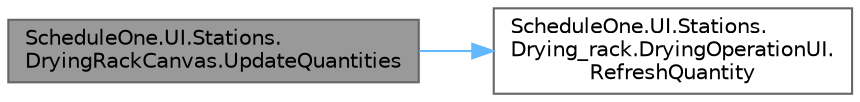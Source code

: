 digraph "ScheduleOne.UI.Stations.DryingRackCanvas.UpdateQuantities"
{
 // LATEX_PDF_SIZE
  bgcolor="transparent";
  edge [fontname=Helvetica,fontsize=10,labelfontname=Helvetica,labelfontsize=10];
  node [fontname=Helvetica,fontsize=10,shape=box,height=0.2,width=0.4];
  rankdir="LR";
  Node1 [id="Node000001",label="ScheduleOne.UI.Stations.\lDryingRackCanvas.UpdateQuantities",height=0.2,width=0.4,color="gray40", fillcolor="grey60", style="filled", fontcolor="black",tooltip=" "];
  Node1 -> Node2 [id="edge1_Node000001_Node000002",color="steelblue1",style="solid",tooltip=" "];
  Node2 [id="Node000002",label="ScheduleOne.UI.Stations.\lDrying_rack.DryingOperationUI.\lRefreshQuantity",height=0.2,width=0.4,color="grey40", fillcolor="white", style="filled",URL="$class_schedule_one_1_1_u_i_1_1_stations_1_1_drying__rack_1_1_drying_operation_u_i.html#abb80547faaa8c560193719a6ca0fcc6f",tooltip=" "];
}
